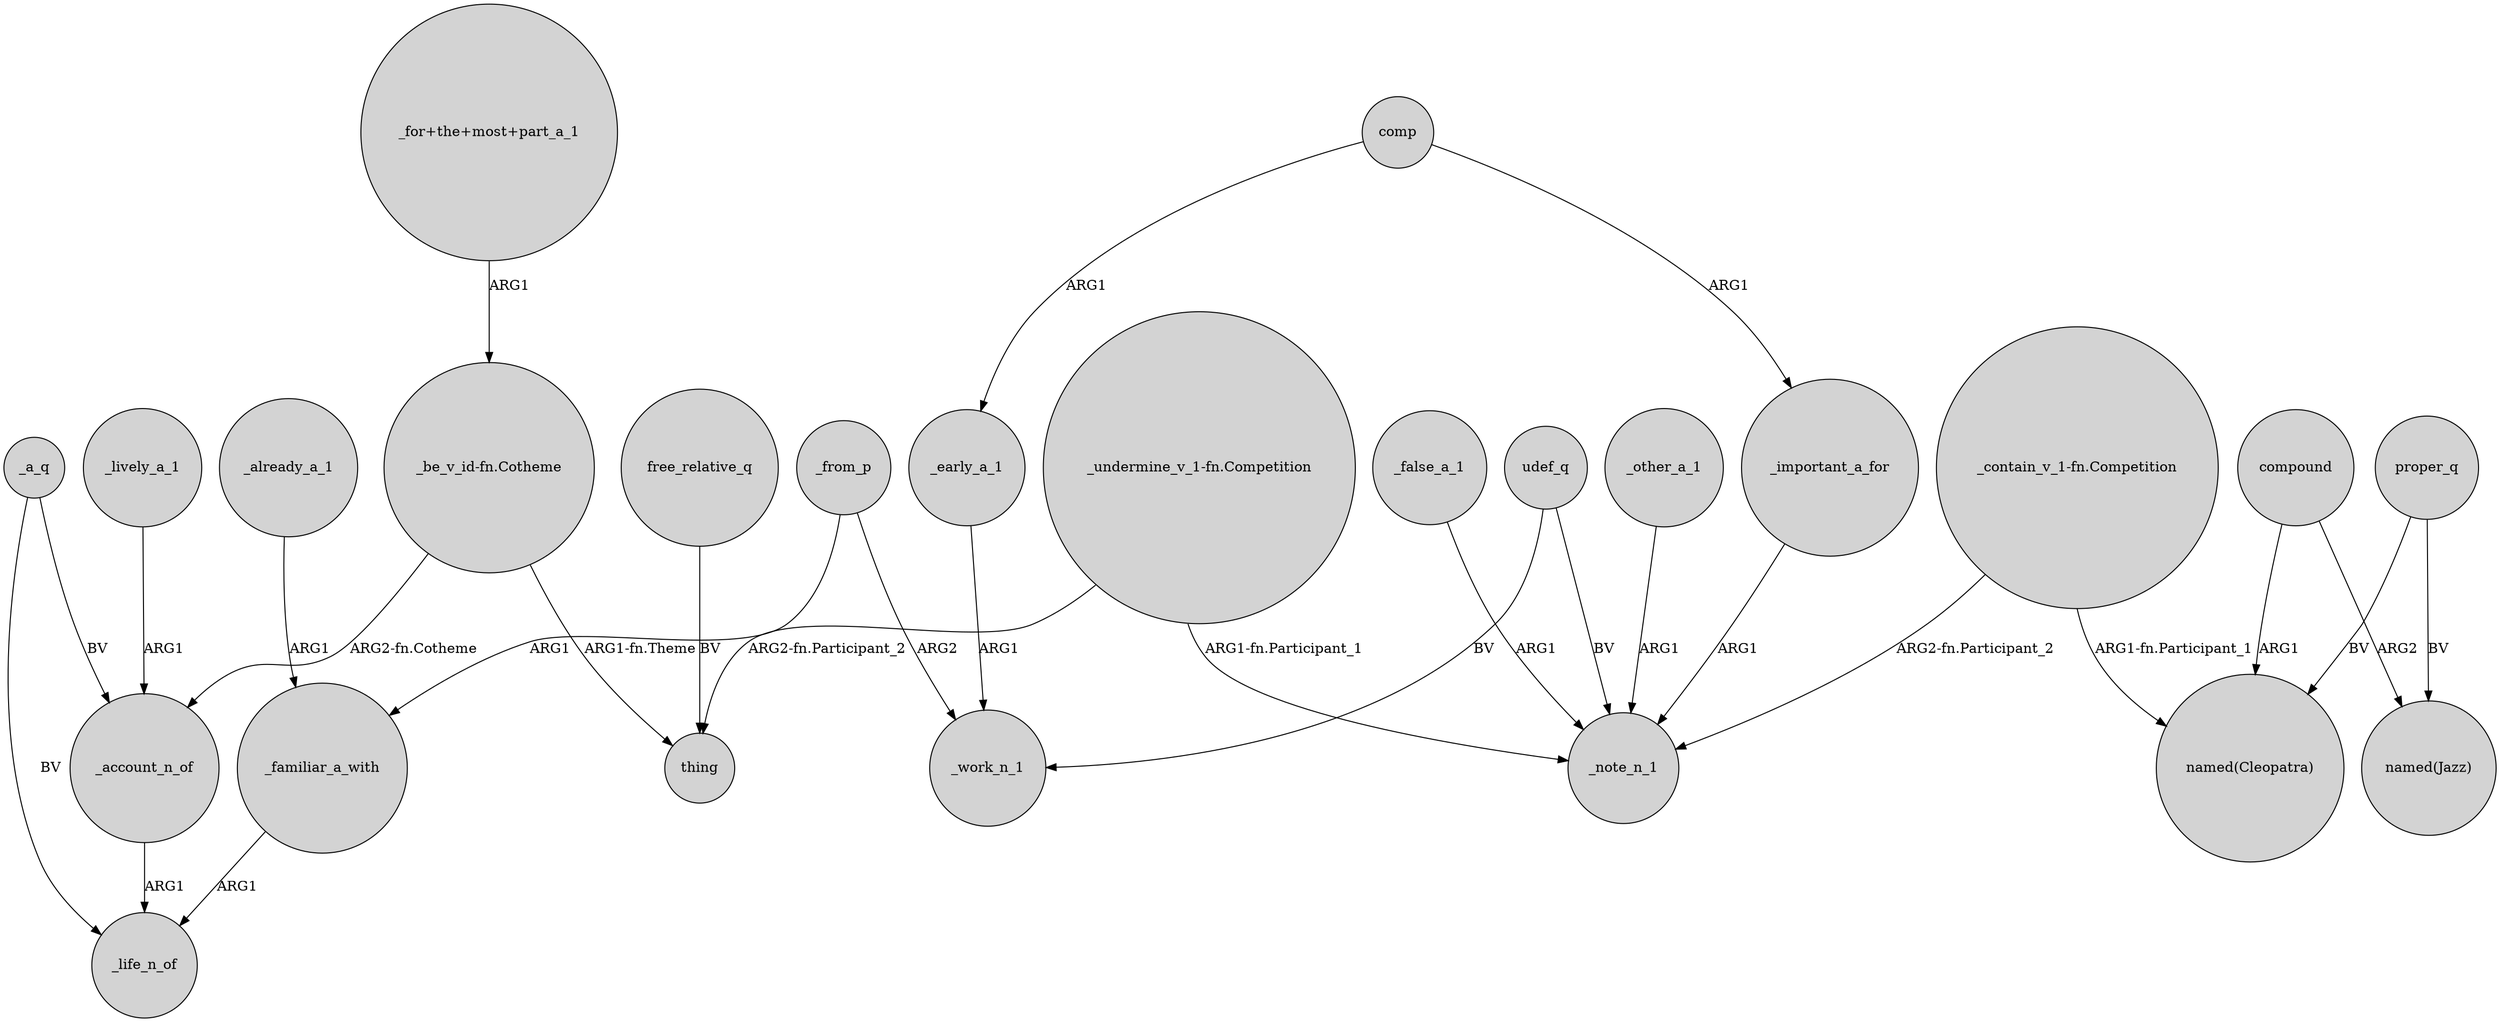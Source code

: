 digraph {
	node [shape=circle style=filled]
	_lively_a_1 -> _account_n_of [label=ARG1]
	_false_a_1 -> _note_n_1 [label=ARG1]
	"_be_v_id-fn.Cotheme" -> thing [label="ARG1-fn.Theme"]
	compound -> "named(Cleopatra)" [label=ARG1]
	_account_n_of -> _life_n_of [label=ARG1]
	udef_q -> _work_n_1 [label=BV]
	comp -> _early_a_1 [label=ARG1]
	_early_a_1 -> _work_n_1 [label=ARG1]
	"_undermine_v_1-fn.Competition" -> _note_n_1 [label="ARG1-fn.Participant_1"]
	_already_a_1 -> _familiar_a_with [label=ARG1]
	free_relative_q -> thing [label=BV]
	_a_q -> _life_n_of [label=BV]
	_from_p -> _work_n_1 [label=ARG2]
	comp -> _important_a_for [label=ARG1]
	"_for+the+most+part_a_1" -> "_be_v_id-fn.Cotheme" [label=ARG1]
	"_contain_v_1-fn.Competition" -> "named(Cleopatra)" [label="ARG1-fn.Participant_1"]
	"_be_v_id-fn.Cotheme" -> _account_n_of [label="ARG2-fn.Cotheme"]
	udef_q -> _note_n_1 [label=BV]
	proper_q -> "named(Cleopatra)" [label=BV]
	_familiar_a_with -> _life_n_of [label=ARG1]
	_other_a_1 -> _note_n_1 [label=ARG1]
	_from_p -> _familiar_a_with [label=ARG1]
	_important_a_for -> _note_n_1 [label=ARG1]
	proper_q -> "named(Jazz)" [label=BV]
	_a_q -> _account_n_of [label=BV]
	compound -> "named(Jazz)" [label=ARG2]
	"_undermine_v_1-fn.Competition" -> thing [label="ARG2-fn.Participant_2"]
	"_contain_v_1-fn.Competition" -> _note_n_1 [label="ARG2-fn.Participant_2"]
}
